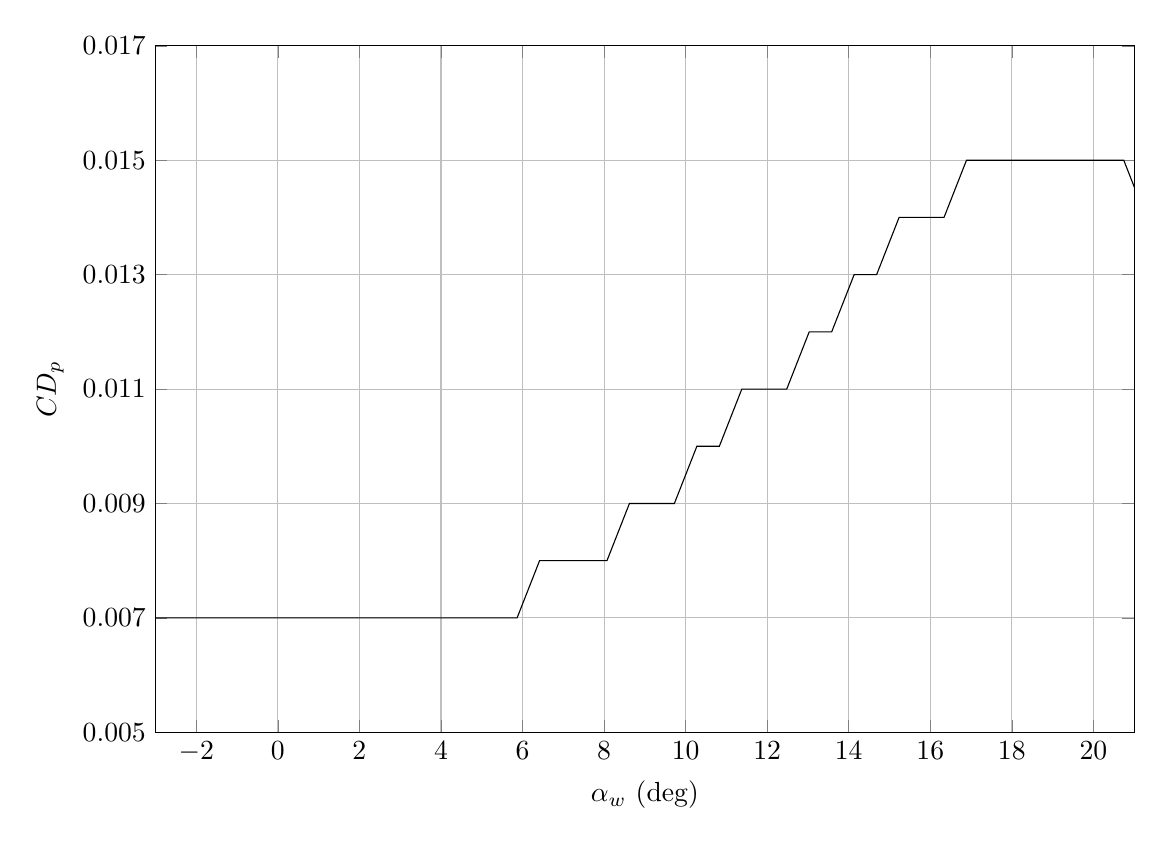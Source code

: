 %Parasite Drag coefficient vs Alpha Wing for WING 
\begin{tikzpicture}

\begin{axis}[
width=14.01 cm,
height=10.3 cm,
scaled ticks=false, tick label style={/pgf/number format/.cd},
xmin=-3,
xmax=21,
xlabel={$\alpha_w$ (deg)},
ytick={0.005,0.007,0.009,0.011,0.013,0.015,0.017},
yticklabels={0.005,0.007,0.009,0.011,0.013,0.015,0.017},
xmajorgrids,
ymin=0.005,
ymax=0.017,
ylabel={$CD_p$},
ymajorgrids,
]

\addplot [
color=black,
solid
]
table[row sep=crcr]{
-3.5	0.007\\
-2.949	0.007\\
-2.398	0.007\\
-1.847	0.007\\
-1.296	0.007\\
-0.745	0.007\\
-0.194	0.007\\
0.357	0.007\\
0.908	0.007\\
1.459	0.007\\
2.01	0.007\\
2.561	0.007\\
3.112	0.007\\
3.663	0.007\\
4.214	0.007\\
4.765	0.007\\
5.316	0.007\\
5.867	0.007\\
6.418	0.008\\
6.969	0.008\\
7.52	0.008\\
8.071	0.008\\
8.622	0.009\\
9.173	0.009\\
9.724	0.009\\
10.276	0.01\\
10.827	0.01\\
11.378	0.011\\
11.929	0.011\\
12.48	0.011\\
13.031	0.012\\
13.582	0.012\\
14.133	0.013\\
14.684	0.013\\
15.235	0.014\\
15.786	0.014\\
16.337	0.014\\
16.888	0.015\\
17.439	0.015\\
17.99	0.015\\
18.541	0.015\\
19.092	0.015\\
19.643	0.015\\
20.194	0.015\\
20.745	0.015\\
21.296	0.014\\
21.847	0.014\\
22.398	0.013\\
22.949	0.013\\
23.5	0.012\\
};
\end{axis}
\end{tikzpicture}%
